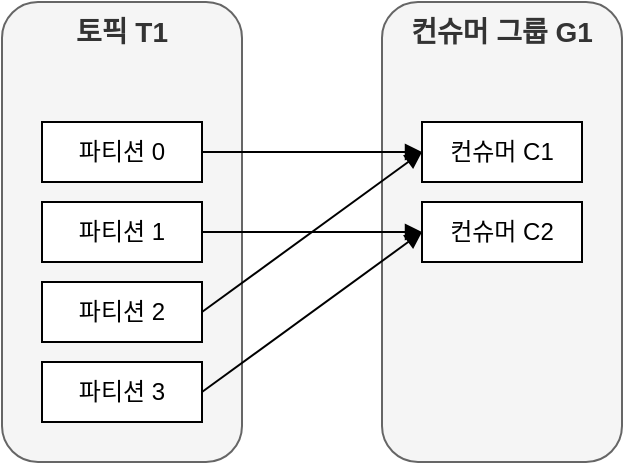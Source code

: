<mxfile version="24.7.5">
  <diagram name="페이지-1" id="BevxvX0obbLqKqgv2hcb">
    <mxGraphModel dx="1114" dy="821" grid="1" gridSize="10" guides="1" tooltips="1" connect="1" arrows="1" fold="1" page="1" pageScale="1" pageWidth="827" pageHeight="1169" math="0" shadow="0">
      <root>
        <mxCell id="0" />
        <mxCell id="1" parent="0" />
        <mxCell id="Ehdj-mqaSbF3GL5DtUQl-1" value="토픽 T1" style="rounded=1;whiteSpace=wrap;html=1;fontStyle=1;fontSize=14;verticalAlign=top;fillColor=#f5f5f5;fontColor=#333333;strokeColor=#666666;" vertex="1" parent="1">
          <mxGeometry x="80" y="60" width="120" height="230" as="geometry" />
        </mxCell>
        <mxCell id="Ehdj-mqaSbF3GL5DtUQl-2" value="파티션 0" style="rounded=0;whiteSpace=wrap;html=1;" vertex="1" parent="1">
          <mxGeometry x="100" y="120" width="80" height="30" as="geometry" />
        </mxCell>
        <mxCell id="Ehdj-mqaSbF3GL5DtUQl-3" value="파티션 1" style="rounded=0;whiteSpace=wrap;html=1;" vertex="1" parent="1">
          <mxGeometry x="100" y="160" width="80" height="30" as="geometry" />
        </mxCell>
        <mxCell id="Ehdj-mqaSbF3GL5DtUQl-5" value="파티션 2" style="rounded=0;whiteSpace=wrap;html=1;" vertex="1" parent="1">
          <mxGeometry x="100" y="200" width="80" height="30" as="geometry" />
        </mxCell>
        <mxCell id="Ehdj-mqaSbF3GL5DtUQl-7" value="파티션 3" style="rounded=0;whiteSpace=wrap;html=1;" vertex="1" parent="1">
          <mxGeometry x="100" y="240" width="80" height="30" as="geometry" />
        </mxCell>
        <mxCell id="Ehdj-mqaSbF3GL5DtUQl-8" value="컨슈머 그룹 G1" style="rounded=1;whiteSpace=wrap;html=1;fontStyle=1;fontSize=14;verticalAlign=top;fillColor=#f5f5f5;fontColor=#333333;strokeColor=#666666;" vertex="1" parent="1">
          <mxGeometry x="270" y="60" width="120" height="230" as="geometry" />
        </mxCell>
        <mxCell id="Ehdj-mqaSbF3GL5DtUQl-9" value="컨슈머 C1" style="rounded=0;whiteSpace=wrap;html=1;" vertex="1" parent="1">
          <mxGeometry x="290" y="120" width="80" height="30" as="geometry" />
        </mxCell>
        <mxCell id="Ehdj-mqaSbF3GL5DtUQl-10" style="edgeStyle=orthogonalEdgeStyle;rounded=0;orthogonalLoop=1;jettySize=auto;html=1;entryX=0;entryY=0.5;entryDx=0;entryDy=0;endArrow=block;endFill=1;" edge="1" parent="1" source="Ehdj-mqaSbF3GL5DtUQl-2" target="Ehdj-mqaSbF3GL5DtUQl-9">
          <mxGeometry relative="1" as="geometry" />
        </mxCell>
        <mxCell id="Ehdj-mqaSbF3GL5DtUQl-12" value="컨슈머 C2" style="rounded=0;whiteSpace=wrap;html=1;" vertex="1" parent="1">
          <mxGeometry x="290" y="160" width="80" height="30" as="geometry" />
        </mxCell>
        <mxCell id="Ehdj-mqaSbF3GL5DtUQl-13" style="edgeStyle=orthogonalEdgeStyle;rounded=0;orthogonalLoop=1;jettySize=auto;html=1;entryX=0;entryY=0.5;entryDx=0;entryDy=0;endArrow=block;endFill=1;" edge="1" parent="1" source="Ehdj-mqaSbF3GL5DtUQl-3" target="Ehdj-mqaSbF3GL5DtUQl-12">
          <mxGeometry relative="1" as="geometry" />
        </mxCell>
        <mxCell id="Ehdj-mqaSbF3GL5DtUQl-14" style="rounded=0;orthogonalLoop=1;jettySize=auto;html=1;entryX=0;entryY=0.5;entryDx=0;entryDy=0;endArrow=block;endFill=1;exitX=1;exitY=0.5;exitDx=0;exitDy=0;" edge="1" parent="1" source="Ehdj-mqaSbF3GL5DtUQl-5" target="Ehdj-mqaSbF3GL5DtUQl-9">
          <mxGeometry relative="1" as="geometry" />
        </mxCell>
        <mxCell id="Ehdj-mqaSbF3GL5DtUQl-15" style="rounded=0;orthogonalLoop=1;jettySize=auto;html=1;entryX=0;entryY=0.5;entryDx=0;entryDy=0;endArrow=block;endFill=1;exitX=1;exitY=0.5;exitDx=0;exitDy=0;" edge="1" parent="1" source="Ehdj-mqaSbF3GL5DtUQl-7" target="Ehdj-mqaSbF3GL5DtUQl-12">
          <mxGeometry relative="1" as="geometry" />
        </mxCell>
      </root>
    </mxGraphModel>
  </diagram>
</mxfile>
